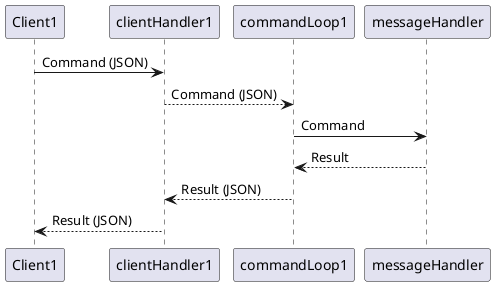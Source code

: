 @startuml
Client1 -> clientHandler1: Command (JSON)
clientHandler1 --> commandLoop1 : Command (JSON)
commandLoop1 -> messageHandler : Command
messageHandler --> commandLoop1 : Result
commandLoop1 -->  clientHandler1 : Result (JSON)
clientHandler1 --> Client1 : Result (JSON)
@enduml
